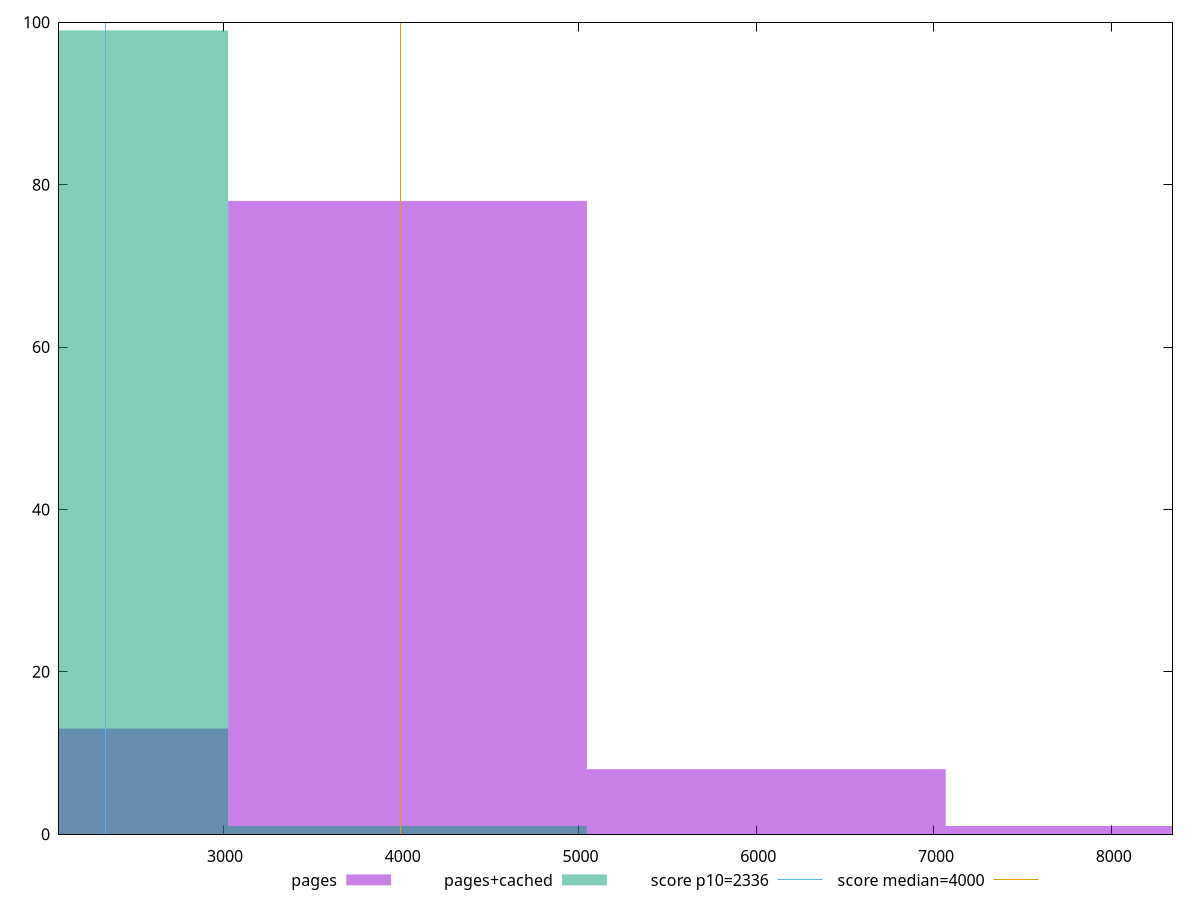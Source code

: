 reset

$pages <<EOF
4037.710054870323 78
6056.565082305484 8
2018.8550274351614 13
8075.420109740646 1
EOF

$pagesCached <<EOF
4037.710054870323 1
2018.8550274351614 99
EOF

set key outside below
set boxwidth 2018.8550274351614
set xrange [2076.871:8342.033]
set yrange [0:100]
set trange [0:100]
set style fill transparent solid 0.5 noborder

set parametric
set terminal svg size 640, 500 enhanced background rgb 'white'
set output "report_00025_2021-02-22T21:38:55.199Z/first-contentful-paint/comparison/histogram/0_vs_1.svg"

plot $pages title "pages" with boxes, \
     $pagesCached title "pages+cached" with boxes, \
     2336,t title "score p10=2336", \
     4000,t title "score median=4000"

reset
